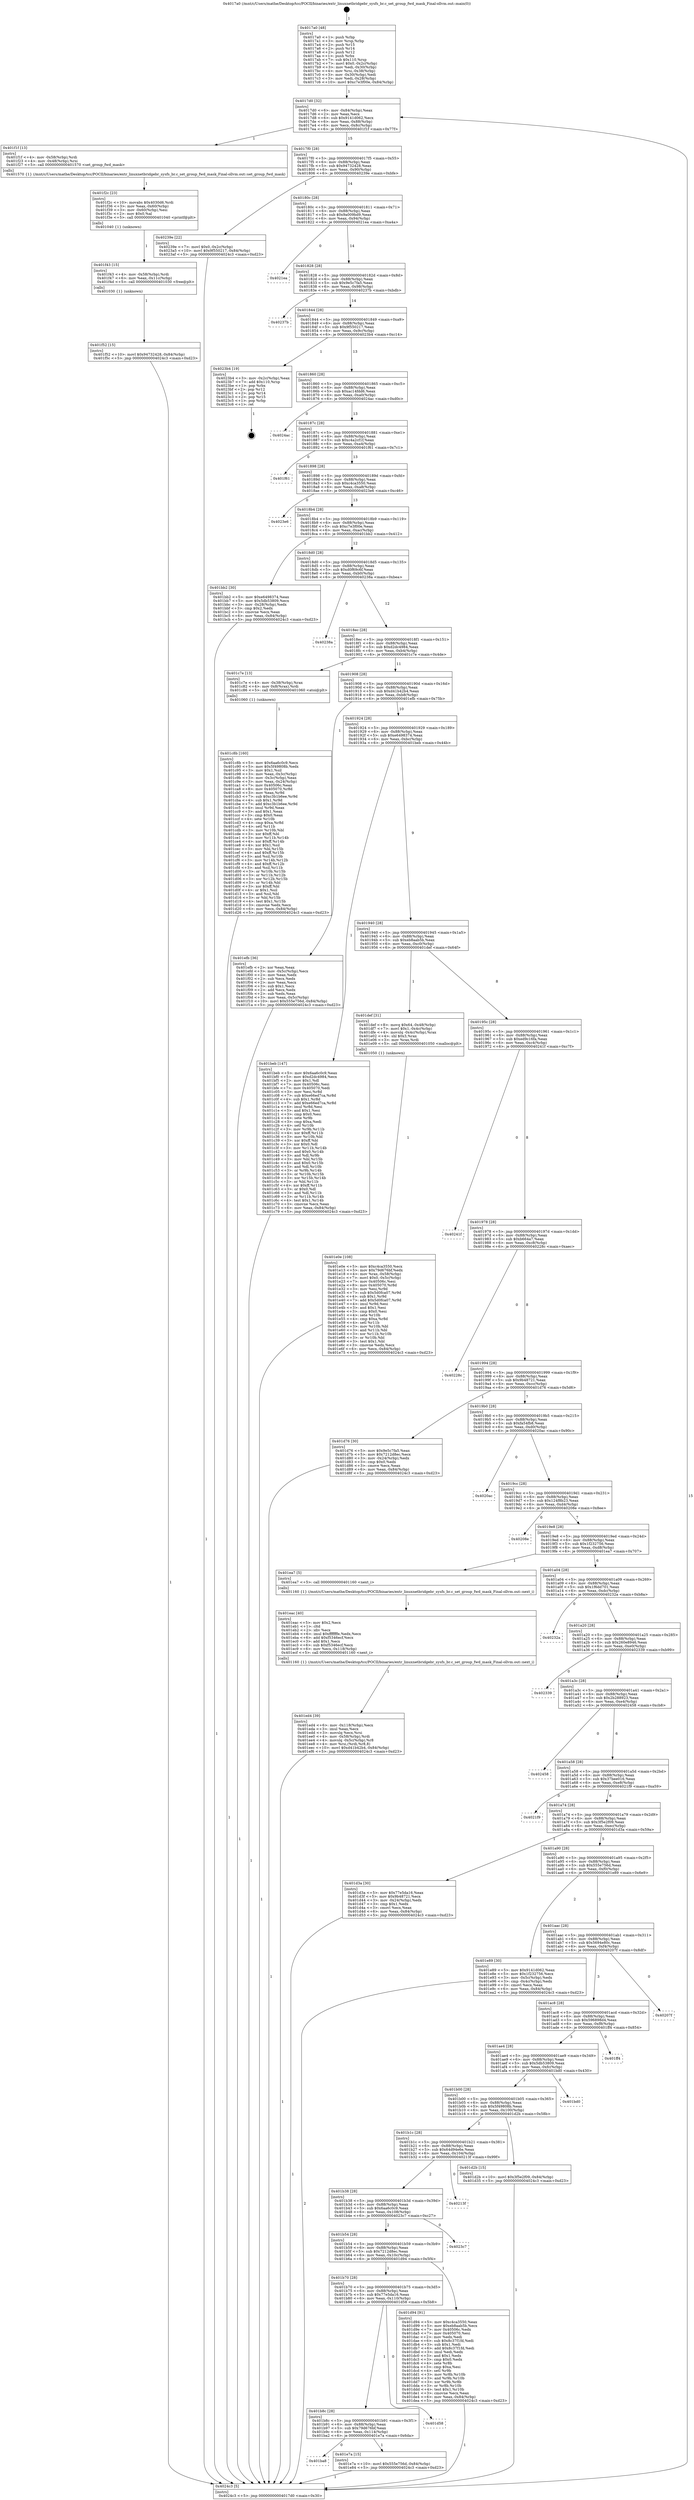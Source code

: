digraph "0x4017a0" {
  label = "0x4017a0 (/mnt/c/Users/mathe/Desktop/tcc/POCII/binaries/extr_linuxnetbridgebr_sysfs_br.c_set_group_fwd_mask_Final-ollvm.out::main(0))"
  labelloc = "t"
  node[shape=record]

  Entry [label="",width=0.3,height=0.3,shape=circle,fillcolor=black,style=filled]
  "0x4017d0" [label="{
     0x4017d0 [32]\l
     | [instrs]\l
     &nbsp;&nbsp;0x4017d0 \<+6\>: mov -0x84(%rbp),%eax\l
     &nbsp;&nbsp;0x4017d6 \<+2\>: mov %eax,%ecx\l
     &nbsp;&nbsp;0x4017d8 \<+6\>: sub $0x9141d062,%ecx\l
     &nbsp;&nbsp;0x4017de \<+6\>: mov %eax,-0x88(%rbp)\l
     &nbsp;&nbsp;0x4017e4 \<+6\>: mov %ecx,-0x8c(%rbp)\l
     &nbsp;&nbsp;0x4017ea \<+6\>: je 0000000000401f1f \<main+0x77f\>\l
  }"]
  "0x401f1f" [label="{
     0x401f1f [13]\l
     | [instrs]\l
     &nbsp;&nbsp;0x401f1f \<+4\>: mov -0x58(%rbp),%rdi\l
     &nbsp;&nbsp;0x401f23 \<+4\>: mov -0x48(%rbp),%rsi\l
     &nbsp;&nbsp;0x401f27 \<+5\>: call 0000000000401570 \<set_group_fwd_mask\>\l
     | [calls]\l
     &nbsp;&nbsp;0x401570 \{1\} (/mnt/c/Users/mathe/Desktop/tcc/POCII/binaries/extr_linuxnetbridgebr_sysfs_br.c_set_group_fwd_mask_Final-ollvm.out::set_group_fwd_mask)\l
  }"]
  "0x4017f0" [label="{
     0x4017f0 [28]\l
     | [instrs]\l
     &nbsp;&nbsp;0x4017f0 \<+5\>: jmp 00000000004017f5 \<main+0x55\>\l
     &nbsp;&nbsp;0x4017f5 \<+6\>: mov -0x88(%rbp),%eax\l
     &nbsp;&nbsp;0x4017fb \<+5\>: sub $0x94732428,%eax\l
     &nbsp;&nbsp;0x401800 \<+6\>: mov %eax,-0x90(%rbp)\l
     &nbsp;&nbsp;0x401806 \<+6\>: je 000000000040239e \<main+0xbfe\>\l
  }"]
  Exit [label="",width=0.3,height=0.3,shape=circle,fillcolor=black,style=filled,peripheries=2]
  "0x40239e" [label="{
     0x40239e [22]\l
     | [instrs]\l
     &nbsp;&nbsp;0x40239e \<+7\>: movl $0x0,-0x2c(%rbp)\l
     &nbsp;&nbsp;0x4023a5 \<+10\>: movl $0x9f550217,-0x84(%rbp)\l
     &nbsp;&nbsp;0x4023af \<+5\>: jmp 00000000004024c3 \<main+0xd23\>\l
  }"]
  "0x40180c" [label="{
     0x40180c [28]\l
     | [instrs]\l
     &nbsp;&nbsp;0x40180c \<+5\>: jmp 0000000000401811 \<main+0x71\>\l
     &nbsp;&nbsp;0x401811 \<+6\>: mov -0x88(%rbp),%eax\l
     &nbsp;&nbsp;0x401817 \<+5\>: sub $0x9a009bd9,%eax\l
     &nbsp;&nbsp;0x40181c \<+6\>: mov %eax,-0x94(%rbp)\l
     &nbsp;&nbsp;0x401822 \<+6\>: je 00000000004021ea \<main+0xa4a\>\l
  }"]
  "0x401f52" [label="{
     0x401f52 [15]\l
     | [instrs]\l
     &nbsp;&nbsp;0x401f52 \<+10\>: movl $0x94732428,-0x84(%rbp)\l
     &nbsp;&nbsp;0x401f5c \<+5\>: jmp 00000000004024c3 \<main+0xd23\>\l
  }"]
  "0x4021ea" [label="{
     0x4021ea\l
  }", style=dashed]
  "0x401828" [label="{
     0x401828 [28]\l
     | [instrs]\l
     &nbsp;&nbsp;0x401828 \<+5\>: jmp 000000000040182d \<main+0x8d\>\l
     &nbsp;&nbsp;0x40182d \<+6\>: mov -0x88(%rbp),%eax\l
     &nbsp;&nbsp;0x401833 \<+5\>: sub $0x9e5c7fa5,%eax\l
     &nbsp;&nbsp;0x401838 \<+6\>: mov %eax,-0x98(%rbp)\l
     &nbsp;&nbsp;0x40183e \<+6\>: je 000000000040237b \<main+0xbdb\>\l
  }"]
  "0x401f43" [label="{
     0x401f43 [15]\l
     | [instrs]\l
     &nbsp;&nbsp;0x401f43 \<+4\>: mov -0x58(%rbp),%rdi\l
     &nbsp;&nbsp;0x401f47 \<+6\>: mov %eax,-0x11c(%rbp)\l
     &nbsp;&nbsp;0x401f4d \<+5\>: call 0000000000401030 \<free@plt\>\l
     | [calls]\l
     &nbsp;&nbsp;0x401030 \{1\} (unknown)\l
  }"]
  "0x40237b" [label="{
     0x40237b\l
  }", style=dashed]
  "0x401844" [label="{
     0x401844 [28]\l
     | [instrs]\l
     &nbsp;&nbsp;0x401844 \<+5\>: jmp 0000000000401849 \<main+0xa9\>\l
     &nbsp;&nbsp;0x401849 \<+6\>: mov -0x88(%rbp),%eax\l
     &nbsp;&nbsp;0x40184f \<+5\>: sub $0x9f550217,%eax\l
     &nbsp;&nbsp;0x401854 \<+6\>: mov %eax,-0x9c(%rbp)\l
     &nbsp;&nbsp;0x40185a \<+6\>: je 00000000004023b4 \<main+0xc14\>\l
  }"]
  "0x401f2c" [label="{
     0x401f2c [23]\l
     | [instrs]\l
     &nbsp;&nbsp;0x401f2c \<+10\>: movabs $0x4030d6,%rdi\l
     &nbsp;&nbsp;0x401f36 \<+3\>: mov %eax,-0x60(%rbp)\l
     &nbsp;&nbsp;0x401f39 \<+3\>: mov -0x60(%rbp),%esi\l
     &nbsp;&nbsp;0x401f3c \<+2\>: mov $0x0,%al\l
     &nbsp;&nbsp;0x401f3e \<+5\>: call 0000000000401040 \<printf@plt\>\l
     | [calls]\l
     &nbsp;&nbsp;0x401040 \{1\} (unknown)\l
  }"]
  "0x4023b4" [label="{
     0x4023b4 [19]\l
     | [instrs]\l
     &nbsp;&nbsp;0x4023b4 \<+3\>: mov -0x2c(%rbp),%eax\l
     &nbsp;&nbsp;0x4023b7 \<+7\>: add $0x110,%rsp\l
     &nbsp;&nbsp;0x4023be \<+1\>: pop %rbx\l
     &nbsp;&nbsp;0x4023bf \<+2\>: pop %r12\l
     &nbsp;&nbsp;0x4023c1 \<+2\>: pop %r14\l
     &nbsp;&nbsp;0x4023c3 \<+2\>: pop %r15\l
     &nbsp;&nbsp;0x4023c5 \<+1\>: pop %rbp\l
     &nbsp;&nbsp;0x4023c6 \<+1\>: ret\l
  }"]
  "0x401860" [label="{
     0x401860 [28]\l
     | [instrs]\l
     &nbsp;&nbsp;0x401860 \<+5\>: jmp 0000000000401865 \<main+0xc5\>\l
     &nbsp;&nbsp;0x401865 \<+6\>: mov -0x88(%rbp),%eax\l
     &nbsp;&nbsp;0x40186b \<+5\>: sub $0xac14fdd6,%eax\l
     &nbsp;&nbsp;0x401870 \<+6\>: mov %eax,-0xa0(%rbp)\l
     &nbsp;&nbsp;0x401876 \<+6\>: je 00000000004024ac \<main+0xd0c\>\l
  }"]
  "0x401ed4" [label="{
     0x401ed4 [39]\l
     | [instrs]\l
     &nbsp;&nbsp;0x401ed4 \<+6\>: mov -0x118(%rbp),%ecx\l
     &nbsp;&nbsp;0x401eda \<+3\>: imul %eax,%ecx\l
     &nbsp;&nbsp;0x401edd \<+3\>: movslq %ecx,%rsi\l
     &nbsp;&nbsp;0x401ee0 \<+4\>: mov -0x58(%rbp),%rdi\l
     &nbsp;&nbsp;0x401ee4 \<+4\>: movslq -0x5c(%rbp),%r8\l
     &nbsp;&nbsp;0x401ee8 \<+4\>: mov %rsi,(%rdi,%r8,8)\l
     &nbsp;&nbsp;0x401eec \<+10\>: movl $0xd41b42b4,-0x84(%rbp)\l
     &nbsp;&nbsp;0x401ef6 \<+5\>: jmp 00000000004024c3 \<main+0xd23\>\l
  }"]
  "0x4024ac" [label="{
     0x4024ac\l
  }", style=dashed]
  "0x40187c" [label="{
     0x40187c [28]\l
     | [instrs]\l
     &nbsp;&nbsp;0x40187c \<+5\>: jmp 0000000000401881 \<main+0xe1\>\l
     &nbsp;&nbsp;0x401881 \<+6\>: mov -0x88(%rbp),%eax\l
     &nbsp;&nbsp;0x401887 \<+5\>: sub $0xc4a2cf1f,%eax\l
     &nbsp;&nbsp;0x40188c \<+6\>: mov %eax,-0xa4(%rbp)\l
     &nbsp;&nbsp;0x401892 \<+6\>: je 0000000000401f61 \<main+0x7c1\>\l
  }"]
  "0x401eac" [label="{
     0x401eac [40]\l
     | [instrs]\l
     &nbsp;&nbsp;0x401eac \<+5\>: mov $0x2,%ecx\l
     &nbsp;&nbsp;0x401eb1 \<+1\>: cltd\l
     &nbsp;&nbsp;0x401eb2 \<+2\>: idiv %ecx\l
     &nbsp;&nbsp;0x401eb4 \<+6\>: imul $0xfffffffe,%edx,%ecx\l
     &nbsp;&nbsp;0x401eba \<+6\>: add $0xf5346ecf,%ecx\l
     &nbsp;&nbsp;0x401ec0 \<+3\>: add $0x1,%ecx\l
     &nbsp;&nbsp;0x401ec3 \<+6\>: sub $0xf5346ecf,%ecx\l
     &nbsp;&nbsp;0x401ec9 \<+6\>: mov %ecx,-0x118(%rbp)\l
     &nbsp;&nbsp;0x401ecf \<+5\>: call 0000000000401160 \<next_i\>\l
     | [calls]\l
     &nbsp;&nbsp;0x401160 \{1\} (/mnt/c/Users/mathe/Desktop/tcc/POCII/binaries/extr_linuxnetbridgebr_sysfs_br.c_set_group_fwd_mask_Final-ollvm.out::next_i)\l
  }"]
  "0x401f61" [label="{
     0x401f61\l
  }", style=dashed]
  "0x401898" [label="{
     0x401898 [28]\l
     | [instrs]\l
     &nbsp;&nbsp;0x401898 \<+5\>: jmp 000000000040189d \<main+0xfd\>\l
     &nbsp;&nbsp;0x40189d \<+6\>: mov -0x88(%rbp),%eax\l
     &nbsp;&nbsp;0x4018a3 \<+5\>: sub $0xc4ca3550,%eax\l
     &nbsp;&nbsp;0x4018a8 \<+6\>: mov %eax,-0xa8(%rbp)\l
     &nbsp;&nbsp;0x4018ae \<+6\>: je 00000000004023e6 \<main+0xc46\>\l
  }"]
  "0x401ba8" [label="{
     0x401ba8\l
  }", style=dashed]
  "0x4023e6" [label="{
     0x4023e6\l
  }", style=dashed]
  "0x4018b4" [label="{
     0x4018b4 [28]\l
     | [instrs]\l
     &nbsp;&nbsp;0x4018b4 \<+5\>: jmp 00000000004018b9 \<main+0x119\>\l
     &nbsp;&nbsp;0x4018b9 \<+6\>: mov -0x88(%rbp),%eax\l
     &nbsp;&nbsp;0x4018bf \<+5\>: sub $0xc7e3f00e,%eax\l
     &nbsp;&nbsp;0x4018c4 \<+6\>: mov %eax,-0xac(%rbp)\l
     &nbsp;&nbsp;0x4018ca \<+6\>: je 0000000000401bb2 \<main+0x412\>\l
  }"]
  "0x401e7a" [label="{
     0x401e7a [15]\l
     | [instrs]\l
     &nbsp;&nbsp;0x401e7a \<+10\>: movl $0x555e756d,-0x84(%rbp)\l
     &nbsp;&nbsp;0x401e84 \<+5\>: jmp 00000000004024c3 \<main+0xd23\>\l
  }"]
  "0x401bb2" [label="{
     0x401bb2 [30]\l
     | [instrs]\l
     &nbsp;&nbsp;0x401bb2 \<+5\>: mov $0xe6498374,%eax\l
     &nbsp;&nbsp;0x401bb7 \<+5\>: mov $0x5db53809,%ecx\l
     &nbsp;&nbsp;0x401bbc \<+3\>: mov -0x28(%rbp),%edx\l
     &nbsp;&nbsp;0x401bbf \<+3\>: cmp $0x2,%edx\l
     &nbsp;&nbsp;0x401bc2 \<+3\>: cmovne %ecx,%eax\l
     &nbsp;&nbsp;0x401bc5 \<+6\>: mov %eax,-0x84(%rbp)\l
     &nbsp;&nbsp;0x401bcb \<+5\>: jmp 00000000004024c3 \<main+0xd23\>\l
  }"]
  "0x4018d0" [label="{
     0x4018d0 [28]\l
     | [instrs]\l
     &nbsp;&nbsp;0x4018d0 \<+5\>: jmp 00000000004018d5 \<main+0x135\>\l
     &nbsp;&nbsp;0x4018d5 \<+6\>: mov -0x88(%rbp),%eax\l
     &nbsp;&nbsp;0x4018db \<+5\>: sub $0xd0f69c6f,%eax\l
     &nbsp;&nbsp;0x4018e0 \<+6\>: mov %eax,-0xb0(%rbp)\l
     &nbsp;&nbsp;0x4018e6 \<+6\>: je 000000000040238a \<main+0xbea\>\l
  }"]
  "0x4024c3" [label="{
     0x4024c3 [5]\l
     | [instrs]\l
     &nbsp;&nbsp;0x4024c3 \<+5\>: jmp 00000000004017d0 \<main+0x30\>\l
  }"]
  "0x4017a0" [label="{
     0x4017a0 [48]\l
     | [instrs]\l
     &nbsp;&nbsp;0x4017a0 \<+1\>: push %rbp\l
     &nbsp;&nbsp;0x4017a1 \<+3\>: mov %rsp,%rbp\l
     &nbsp;&nbsp;0x4017a4 \<+2\>: push %r15\l
     &nbsp;&nbsp;0x4017a6 \<+2\>: push %r14\l
     &nbsp;&nbsp;0x4017a8 \<+2\>: push %r12\l
     &nbsp;&nbsp;0x4017aa \<+1\>: push %rbx\l
     &nbsp;&nbsp;0x4017ab \<+7\>: sub $0x110,%rsp\l
     &nbsp;&nbsp;0x4017b2 \<+7\>: movl $0x0,-0x2c(%rbp)\l
     &nbsp;&nbsp;0x4017b9 \<+3\>: mov %edi,-0x30(%rbp)\l
     &nbsp;&nbsp;0x4017bc \<+4\>: mov %rsi,-0x38(%rbp)\l
     &nbsp;&nbsp;0x4017c0 \<+3\>: mov -0x30(%rbp),%edi\l
     &nbsp;&nbsp;0x4017c3 \<+3\>: mov %edi,-0x28(%rbp)\l
     &nbsp;&nbsp;0x4017c6 \<+10\>: movl $0xc7e3f00e,-0x84(%rbp)\l
  }"]
  "0x401b8c" [label="{
     0x401b8c [28]\l
     | [instrs]\l
     &nbsp;&nbsp;0x401b8c \<+5\>: jmp 0000000000401b91 \<main+0x3f1\>\l
     &nbsp;&nbsp;0x401b91 \<+6\>: mov -0x88(%rbp),%eax\l
     &nbsp;&nbsp;0x401b97 \<+5\>: sub $0x79d676bf,%eax\l
     &nbsp;&nbsp;0x401b9c \<+6\>: mov %eax,-0x114(%rbp)\l
     &nbsp;&nbsp;0x401ba2 \<+6\>: je 0000000000401e7a \<main+0x6da\>\l
  }"]
  "0x40238a" [label="{
     0x40238a\l
  }", style=dashed]
  "0x4018ec" [label="{
     0x4018ec [28]\l
     | [instrs]\l
     &nbsp;&nbsp;0x4018ec \<+5\>: jmp 00000000004018f1 \<main+0x151\>\l
     &nbsp;&nbsp;0x4018f1 \<+6\>: mov -0x88(%rbp),%eax\l
     &nbsp;&nbsp;0x4018f7 \<+5\>: sub $0xd2dc4984,%eax\l
     &nbsp;&nbsp;0x4018fc \<+6\>: mov %eax,-0xb4(%rbp)\l
     &nbsp;&nbsp;0x401902 \<+6\>: je 0000000000401c7e \<main+0x4de\>\l
  }"]
  "0x401d58" [label="{
     0x401d58\l
  }", style=dashed]
  "0x401c7e" [label="{
     0x401c7e [13]\l
     | [instrs]\l
     &nbsp;&nbsp;0x401c7e \<+4\>: mov -0x38(%rbp),%rax\l
     &nbsp;&nbsp;0x401c82 \<+4\>: mov 0x8(%rax),%rdi\l
     &nbsp;&nbsp;0x401c86 \<+5\>: call 0000000000401060 \<atoi@plt\>\l
     | [calls]\l
     &nbsp;&nbsp;0x401060 \{1\} (unknown)\l
  }"]
  "0x401908" [label="{
     0x401908 [28]\l
     | [instrs]\l
     &nbsp;&nbsp;0x401908 \<+5\>: jmp 000000000040190d \<main+0x16d\>\l
     &nbsp;&nbsp;0x40190d \<+6\>: mov -0x88(%rbp),%eax\l
     &nbsp;&nbsp;0x401913 \<+5\>: sub $0xd41b42b4,%eax\l
     &nbsp;&nbsp;0x401918 \<+6\>: mov %eax,-0xb8(%rbp)\l
     &nbsp;&nbsp;0x40191e \<+6\>: je 0000000000401efb \<main+0x75b\>\l
  }"]
  "0x401e0e" [label="{
     0x401e0e [108]\l
     | [instrs]\l
     &nbsp;&nbsp;0x401e0e \<+5\>: mov $0xc4ca3550,%ecx\l
     &nbsp;&nbsp;0x401e13 \<+5\>: mov $0x79d676bf,%edx\l
     &nbsp;&nbsp;0x401e18 \<+4\>: mov %rax,-0x58(%rbp)\l
     &nbsp;&nbsp;0x401e1c \<+7\>: movl $0x0,-0x5c(%rbp)\l
     &nbsp;&nbsp;0x401e23 \<+7\>: mov 0x40506c,%esi\l
     &nbsp;&nbsp;0x401e2a \<+8\>: mov 0x405070,%r8d\l
     &nbsp;&nbsp;0x401e32 \<+3\>: mov %esi,%r9d\l
     &nbsp;&nbsp;0x401e35 \<+7\>: sub $0x5d0fca07,%r9d\l
     &nbsp;&nbsp;0x401e3c \<+4\>: sub $0x1,%r9d\l
     &nbsp;&nbsp;0x401e40 \<+7\>: add $0x5d0fca07,%r9d\l
     &nbsp;&nbsp;0x401e47 \<+4\>: imul %r9d,%esi\l
     &nbsp;&nbsp;0x401e4b \<+3\>: and $0x1,%esi\l
     &nbsp;&nbsp;0x401e4e \<+3\>: cmp $0x0,%esi\l
     &nbsp;&nbsp;0x401e51 \<+4\>: sete %r10b\l
     &nbsp;&nbsp;0x401e55 \<+4\>: cmp $0xa,%r8d\l
     &nbsp;&nbsp;0x401e59 \<+4\>: setl %r11b\l
     &nbsp;&nbsp;0x401e5d \<+3\>: mov %r10b,%bl\l
     &nbsp;&nbsp;0x401e60 \<+3\>: and %r11b,%bl\l
     &nbsp;&nbsp;0x401e63 \<+3\>: xor %r11b,%r10b\l
     &nbsp;&nbsp;0x401e66 \<+3\>: or %r10b,%bl\l
     &nbsp;&nbsp;0x401e69 \<+3\>: test $0x1,%bl\l
     &nbsp;&nbsp;0x401e6c \<+3\>: cmovne %edx,%ecx\l
     &nbsp;&nbsp;0x401e6f \<+6\>: mov %ecx,-0x84(%rbp)\l
     &nbsp;&nbsp;0x401e75 \<+5\>: jmp 00000000004024c3 \<main+0xd23\>\l
  }"]
  "0x401efb" [label="{
     0x401efb [36]\l
     | [instrs]\l
     &nbsp;&nbsp;0x401efb \<+2\>: xor %eax,%eax\l
     &nbsp;&nbsp;0x401efd \<+3\>: mov -0x5c(%rbp),%ecx\l
     &nbsp;&nbsp;0x401f00 \<+2\>: mov %eax,%edx\l
     &nbsp;&nbsp;0x401f02 \<+2\>: sub %ecx,%edx\l
     &nbsp;&nbsp;0x401f04 \<+2\>: mov %eax,%ecx\l
     &nbsp;&nbsp;0x401f06 \<+3\>: sub $0x1,%ecx\l
     &nbsp;&nbsp;0x401f09 \<+2\>: add %ecx,%edx\l
     &nbsp;&nbsp;0x401f0b \<+2\>: sub %edx,%eax\l
     &nbsp;&nbsp;0x401f0d \<+3\>: mov %eax,-0x5c(%rbp)\l
     &nbsp;&nbsp;0x401f10 \<+10\>: movl $0x555e756d,-0x84(%rbp)\l
     &nbsp;&nbsp;0x401f1a \<+5\>: jmp 00000000004024c3 \<main+0xd23\>\l
  }"]
  "0x401924" [label="{
     0x401924 [28]\l
     | [instrs]\l
     &nbsp;&nbsp;0x401924 \<+5\>: jmp 0000000000401929 \<main+0x189\>\l
     &nbsp;&nbsp;0x401929 \<+6\>: mov -0x88(%rbp),%eax\l
     &nbsp;&nbsp;0x40192f \<+5\>: sub $0xe6498374,%eax\l
     &nbsp;&nbsp;0x401934 \<+6\>: mov %eax,-0xbc(%rbp)\l
     &nbsp;&nbsp;0x40193a \<+6\>: je 0000000000401beb \<main+0x44b\>\l
  }"]
  "0x401b70" [label="{
     0x401b70 [28]\l
     | [instrs]\l
     &nbsp;&nbsp;0x401b70 \<+5\>: jmp 0000000000401b75 \<main+0x3d5\>\l
     &nbsp;&nbsp;0x401b75 \<+6\>: mov -0x88(%rbp),%eax\l
     &nbsp;&nbsp;0x401b7b \<+5\>: sub $0x77e5da16,%eax\l
     &nbsp;&nbsp;0x401b80 \<+6\>: mov %eax,-0x110(%rbp)\l
     &nbsp;&nbsp;0x401b86 \<+6\>: je 0000000000401d58 \<main+0x5b8\>\l
  }"]
  "0x401beb" [label="{
     0x401beb [147]\l
     | [instrs]\l
     &nbsp;&nbsp;0x401beb \<+5\>: mov $0x6aa6c0c9,%eax\l
     &nbsp;&nbsp;0x401bf0 \<+5\>: mov $0xd2dc4984,%ecx\l
     &nbsp;&nbsp;0x401bf5 \<+2\>: mov $0x1,%dl\l
     &nbsp;&nbsp;0x401bf7 \<+7\>: mov 0x40506c,%esi\l
     &nbsp;&nbsp;0x401bfe \<+7\>: mov 0x405070,%edi\l
     &nbsp;&nbsp;0x401c05 \<+3\>: mov %esi,%r8d\l
     &nbsp;&nbsp;0x401c08 \<+7\>: sub $0xe66ed7ca,%r8d\l
     &nbsp;&nbsp;0x401c0f \<+4\>: sub $0x1,%r8d\l
     &nbsp;&nbsp;0x401c13 \<+7\>: add $0xe66ed7ca,%r8d\l
     &nbsp;&nbsp;0x401c1a \<+4\>: imul %r8d,%esi\l
     &nbsp;&nbsp;0x401c1e \<+3\>: and $0x1,%esi\l
     &nbsp;&nbsp;0x401c21 \<+3\>: cmp $0x0,%esi\l
     &nbsp;&nbsp;0x401c24 \<+4\>: sete %r9b\l
     &nbsp;&nbsp;0x401c28 \<+3\>: cmp $0xa,%edi\l
     &nbsp;&nbsp;0x401c2b \<+4\>: setl %r10b\l
     &nbsp;&nbsp;0x401c2f \<+3\>: mov %r9b,%r11b\l
     &nbsp;&nbsp;0x401c32 \<+4\>: xor $0xff,%r11b\l
     &nbsp;&nbsp;0x401c36 \<+3\>: mov %r10b,%bl\l
     &nbsp;&nbsp;0x401c39 \<+3\>: xor $0xff,%bl\l
     &nbsp;&nbsp;0x401c3c \<+3\>: xor $0x0,%dl\l
     &nbsp;&nbsp;0x401c3f \<+3\>: mov %r11b,%r14b\l
     &nbsp;&nbsp;0x401c42 \<+4\>: and $0x0,%r14b\l
     &nbsp;&nbsp;0x401c46 \<+3\>: and %dl,%r9b\l
     &nbsp;&nbsp;0x401c49 \<+3\>: mov %bl,%r15b\l
     &nbsp;&nbsp;0x401c4c \<+4\>: and $0x0,%r15b\l
     &nbsp;&nbsp;0x401c50 \<+3\>: and %dl,%r10b\l
     &nbsp;&nbsp;0x401c53 \<+3\>: or %r9b,%r14b\l
     &nbsp;&nbsp;0x401c56 \<+3\>: or %r10b,%r15b\l
     &nbsp;&nbsp;0x401c59 \<+3\>: xor %r15b,%r14b\l
     &nbsp;&nbsp;0x401c5c \<+3\>: or %bl,%r11b\l
     &nbsp;&nbsp;0x401c5f \<+4\>: xor $0xff,%r11b\l
     &nbsp;&nbsp;0x401c63 \<+3\>: or $0x0,%dl\l
     &nbsp;&nbsp;0x401c66 \<+3\>: and %dl,%r11b\l
     &nbsp;&nbsp;0x401c69 \<+3\>: or %r11b,%r14b\l
     &nbsp;&nbsp;0x401c6c \<+4\>: test $0x1,%r14b\l
     &nbsp;&nbsp;0x401c70 \<+3\>: cmovne %ecx,%eax\l
     &nbsp;&nbsp;0x401c73 \<+6\>: mov %eax,-0x84(%rbp)\l
     &nbsp;&nbsp;0x401c79 \<+5\>: jmp 00000000004024c3 \<main+0xd23\>\l
  }"]
  "0x401940" [label="{
     0x401940 [28]\l
     | [instrs]\l
     &nbsp;&nbsp;0x401940 \<+5\>: jmp 0000000000401945 \<main+0x1a5\>\l
     &nbsp;&nbsp;0x401945 \<+6\>: mov -0x88(%rbp),%eax\l
     &nbsp;&nbsp;0x40194b \<+5\>: sub $0xeb8aab5b,%eax\l
     &nbsp;&nbsp;0x401950 \<+6\>: mov %eax,-0xc0(%rbp)\l
     &nbsp;&nbsp;0x401956 \<+6\>: je 0000000000401def \<main+0x64f\>\l
  }"]
  "0x401c8b" [label="{
     0x401c8b [160]\l
     | [instrs]\l
     &nbsp;&nbsp;0x401c8b \<+5\>: mov $0x6aa6c0c9,%ecx\l
     &nbsp;&nbsp;0x401c90 \<+5\>: mov $0x5f49808b,%edx\l
     &nbsp;&nbsp;0x401c95 \<+3\>: mov $0x1,%sil\l
     &nbsp;&nbsp;0x401c98 \<+3\>: mov %eax,-0x3c(%rbp)\l
     &nbsp;&nbsp;0x401c9b \<+3\>: mov -0x3c(%rbp),%eax\l
     &nbsp;&nbsp;0x401c9e \<+3\>: mov %eax,-0x24(%rbp)\l
     &nbsp;&nbsp;0x401ca1 \<+7\>: mov 0x40506c,%eax\l
     &nbsp;&nbsp;0x401ca8 \<+8\>: mov 0x405070,%r8d\l
     &nbsp;&nbsp;0x401cb0 \<+3\>: mov %eax,%r9d\l
     &nbsp;&nbsp;0x401cb3 \<+7\>: sub $0xc3b1b6ee,%r9d\l
     &nbsp;&nbsp;0x401cba \<+4\>: sub $0x1,%r9d\l
     &nbsp;&nbsp;0x401cbe \<+7\>: add $0xc3b1b6ee,%r9d\l
     &nbsp;&nbsp;0x401cc5 \<+4\>: imul %r9d,%eax\l
     &nbsp;&nbsp;0x401cc9 \<+3\>: and $0x1,%eax\l
     &nbsp;&nbsp;0x401ccc \<+3\>: cmp $0x0,%eax\l
     &nbsp;&nbsp;0x401ccf \<+4\>: sete %r10b\l
     &nbsp;&nbsp;0x401cd3 \<+4\>: cmp $0xa,%r8d\l
     &nbsp;&nbsp;0x401cd7 \<+4\>: setl %r11b\l
     &nbsp;&nbsp;0x401cdb \<+3\>: mov %r10b,%bl\l
     &nbsp;&nbsp;0x401cde \<+3\>: xor $0xff,%bl\l
     &nbsp;&nbsp;0x401ce1 \<+3\>: mov %r11b,%r14b\l
     &nbsp;&nbsp;0x401ce4 \<+4\>: xor $0xff,%r14b\l
     &nbsp;&nbsp;0x401ce8 \<+4\>: xor $0x1,%sil\l
     &nbsp;&nbsp;0x401cec \<+3\>: mov %bl,%r15b\l
     &nbsp;&nbsp;0x401cef \<+4\>: and $0xff,%r15b\l
     &nbsp;&nbsp;0x401cf3 \<+3\>: and %sil,%r10b\l
     &nbsp;&nbsp;0x401cf6 \<+3\>: mov %r14b,%r12b\l
     &nbsp;&nbsp;0x401cf9 \<+4\>: and $0xff,%r12b\l
     &nbsp;&nbsp;0x401cfd \<+3\>: and %sil,%r11b\l
     &nbsp;&nbsp;0x401d00 \<+3\>: or %r10b,%r15b\l
     &nbsp;&nbsp;0x401d03 \<+3\>: or %r11b,%r12b\l
     &nbsp;&nbsp;0x401d06 \<+3\>: xor %r12b,%r15b\l
     &nbsp;&nbsp;0x401d09 \<+3\>: or %r14b,%bl\l
     &nbsp;&nbsp;0x401d0c \<+3\>: xor $0xff,%bl\l
     &nbsp;&nbsp;0x401d0f \<+4\>: or $0x1,%sil\l
     &nbsp;&nbsp;0x401d13 \<+3\>: and %sil,%bl\l
     &nbsp;&nbsp;0x401d16 \<+3\>: or %bl,%r15b\l
     &nbsp;&nbsp;0x401d19 \<+4\>: test $0x1,%r15b\l
     &nbsp;&nbsp;0x401d1d \<+3\>: cmovne %edx,%ecx\l
     &nbsp;&nbsp;0x401d20 \<+6\>: mov %ecx,-0x84(%rbp)\l
     &nbsp;&nbsp;0x401d26 \<+5\>: jmp 00000000004024c3 \<main+0xd23\>\l
  }"]
  "0x401d94" [label="{
     0x401d94 [91]\l
     | [instrs]\l
     &nbsp;&nbsp;0x401d94 \<+5\>: mov $0xc4ca3550,%eax\l
     &nbsp;&nbsp;0x401d99 \<+5\>: mov $0xeb8aab5b,%ecx\l
     &nbsp;&nbsp;0x401d9e \<+7\>: mov 0x40506c,%edx\l
     &nbsp;&nbsp;0x401da5 \<+7\>: mov 0x405070,%esi\l
     &nbsp;&nbsp;0x401dac \<+2\>: mov %edx,%edi\l
     &nbsp;&nbsp;0x401dae \<+6\>: sub $0x8c37f1fd,%edi\l
     &nbsp;&nbsp;0x401db4 \<+3\>: sub $0x1,%edi\l
     &nbsp;&nbsp;0x401db7 \<+6\>: add $0x8c37f1fd,%edi\l
     &nbsp;&nbsp;0x401dbd \<+3\>: imul %edi,%edx\l
     &nbsp;&nbsp;0x401dc0 \<+3\>: and $0x1,%edx\l
     &nbsp;&nbsp;0x401dc3 \<+3\>: cmp $0x0,%edx\l
     &nbsp;&nbsp;0x401dc6 \<+4\>: sete %r8b\l
     &nbsp;&nbsp;0x401dca \<+3\>: cmp $0xa,%esi\l
     &nbsp;&nbsp;0x401dcd \<+4\>: setl %r9b\l
     &nbsp;&nbsp;0x401dd1 \<+3\>: mov %r8b,%r10b\l
     &nbsp;&nbsp;0x401dd4 \<+3\>: and %r9b,%r10b\l
     &nbsp;&nbsp;0x401dd7 \<+3\>: xor %r9b,%r8b\l
     &nbsp;&nbsp;0x401dda \<+3\>: or %r8b,%r10b\l
     &nbsp;&nbsp;0x401ddd \<+4\>: test $0x1,%r10b\l
     &nbsp;&nbsp;0x401de1 \<+3\>: cmovne %ecx,%eax\l
     &nbsp;&nbsp;0x401de4 \<+6\>: mov %eax,-0x84(%rbp)\l
     &nbsp;&nbsp;0x401dea \<+5\>: jmp 00000000004024c3 \<main+0xd23\>\l
  }"]
  "0x401def" [label="{
     0x401def [31]\l
     | [instrs]\l
     &nbsp;&nbsp;0x401def \<+8\>: movq $0x64,-0x48(%rbp)\l
     &nbsp;&nbsp;0x401df7 \<+7\>: movl $0x1,-0x4c(%rbp)\l
     &nbsp;&nbsp;0x401dfe \<+4\>: movslq -0x4c(%rbp),%rax\l
     &nbsp;&nbsp;0x401e02 \<+4\>: shl $0x3,%rax\l
     &nbsp;&nbsp;0x401e06 \<+3\>: mov %rax,%rdi\l
     &nbsp;&nbsp;0x401e09 \<+5\>: call 0000000000401050 \<malloc@plt\>\l
     | [calls]\l
     &nbsp;&nbsp;0x401050 \{1\} (unknown)\l
  }"]
  "0x40195c" [label="{
     0x40195c [28]\l
     | [instrs]\l
     &nbsp;&nbsp;0x40195c \<+5\>: jmp 0000000000401961 \<main+0x1c1\>\l
     &nbsp;&nbsp;0x401961 \<+6\>: mov -0x88(%rbp),%eax\l
     &nbsp;&nbsp;0x401967 \<+5\>: sub $0xed9c16fa,%eax\l
     &nbsp;&nbsp;0x40196c \<+6\>: mov %eax,-0xc4(%rbp)\l
     &nbsp;&nbsp;0x401972 \<+6\>: je 000000000040241f \<main+0xc7f\>\l
  }"]
  "0x401b54" [label="{
     0x401b54 [28]\l
     | [instrs]\l
     &nbsp;&nbsp;0x401b54 \<+5\>: jmp 0000000000401b59 \<main+0x3b9\>\l
     &nbsp;&nbsp;0x401b59 \<+6\>: mov -0x88(%rbp),%eax\l
     &nbsp;&nbsp;0x401b5f \<+5\>: sub $0x7212d8ec,%eax\l
     &nbsp;&nbsp;0x401b64 \<+6\>: mov %eax,-0x10c(%rbp)\l
     &nbsp;&nbsp;0x401b6a \<+6\>: je 0000000000401d94 \<main+0x5f4\>\l
  }"]
  "0x40241f" [label="{
     0x40241f\l
  }", style=dashed]
  "0x401978" [label="{
     0x401978 [28]\l
     | [instrs]\l
     &nbsp;&nbsp;0x401978 \<+5\>: jmp 000000000040197d \<main+0x1dd\>\l
     &nbsp;&nbsp;0x40197d \<+6\>: mov -0x88(%rbp),%eax\l
     &nbsp;&nbsp;0x401983 \<+5\>: sub $0xb664a7,%eax\l
     &nbsp;&nbsp;0x401988 \<+6\>: mov %eax,-0xc8(%rbp)\l
     &nbsp;&nbsp;0x40198e \<+6\>: je 000000000040228c \<main+0xaec\>\l
  }"]
  "0x4023c7" [label="{
     0x4023c7\l
  }", style=dashed]
  "0x40228c" [label="{
     0x40228c\l
  }", style=dashed]
  "0x401994" [label="{
     0x401994 [28]\l
     | [instrs]\l
     &nbsp;&nbsp;0x401994 \<+5\>: jmp 0000000000401999 \<main+0x1f9\>\l
     &nbsp;&nbsp;0x401999 \<+6\>: mov -0x88(%rbp),%eax\l
     &nbsp;&nbsp;0x40199f \<+5\>: sub $0x9b48721,%eax\l
     &nbsp;&nbsp;0x4019a4 \<+6\>: mov %eax,-0xcc(%rbp)\l
     &nbsp;&nbsp;0x4019aa \<+6\>: je 0000000000401d76 \<main+0x5d6\>\l
  }"]
  "0x401b38" [label="{
     0x401b38 [28]\l
     | [instrs]\l
     &nbsp;&nbsp;0x401b38 \<+5\>: jmp 0000000000401b3d \<main+0x39d\>\l
     &nbsp;&nbsp;0x401b3d \<+6\>: mov -0x88(%rbp),%eax\l
     &nbsp;&nbsp;0x401b43 \<+5\>: sub $0x6aa6c0c9,%eax\l
     &nbsp;&nbsp;0x401b48 \<+6\>: mov %eax,-0x108(%rbp)\l
     &nbsp;&nbsp;0x401b4e \<+6\>: je 00000000004023c7 \<main+0xc27\>\l
  }"]
  "0x401d76" [label="{
     0x401d76 [30]\l
     | [instrs]\l
     &nbsp;&nbsp;0x401d76 \<+5\>: mov $0x9e5c7fa5,%eax\l
     &nbsp;&nbsp;0x401d7b \<+5\>: mov $0x7212d8ec,%ecx\l
     &nbsp;&nbsp;0x401d80 \<+3\>: mov -0x24(%rbp),%edx\l
     &nbsp;&nbsp;0x401d83 \<+3\>: cmp $0x0,%edx\l
     &nbsp;&nbsp;0x401d86 \<+3\>: cmove %ecx,%eax\l
     &nbsp;&nbsp;0x401d89 \<+6\>: mov %eax,-0x84(%rbp)\l
     &nbsp;&nbsp;0x401d8f \<+5\>: jmp 00000000004024c3 \<main+0xd23\>\l
  }"]
  "0x4019b0" [label="{
     0x4019b0 [28]\l
     | [instrs]\l
     &nbsp;&nbsp;0x4019b0 \<+5\>: jmp 00000000004019b5 \<main+0x215\>\l
     &nbsp;&nbsp;0x4019b5 \<+6\>: mov -0x88(%rbp),%eax\l
     &nbsp;&nbsp;0x4019bb \<+5\>: sub $0xfa54fb8,%eax\l
     &nbsp;&nbsp;0x4019c0 \<+6\>: mov %eax,-0xd0(%rbp)\l
     &nbsp;&nbsp;0x4019c6 \<+6\>: je 00000000004020ac \<main+0x90c\>\l
  }"]
  "0x40213f" [label="{
     0x40213f\l
  }", style=dashed]
  "0x4020ac" [label="{
     0x4020ac\l
  }", style=dashed]
  "0x4019cc" [label="{
     0x4019cc [28]\l
     | [instrs]\l
     &nbsp;&nbsp;0x4019cc \<+5\>: jmp 00000000004019d1 \<main+0x231\>\l
     &nbsp;&nbsp;0x4019d1 \<+6\>: mov -0x88(%rbp),%eax\l
     &nbsp;&nbsp;0x4019d7 \<+5\>: sub $0x124f8b23,%eax\l
     &nbsp;&nbsp;0x4019dc \<+6\>: mov %eax,-0xd4(%rbp)\l
     &nbsp;&nbsp;0x4019e2 \<+6\>: je 000000000040208e \<main+0x8ee\>\l
  }"]
  "0x401b1c" [label="{
     0x401b1c [28]\l
     | [instrs]\l
     &nbsp;&nbsp;0x401b1c \<+5\>: jmp 0000000000401b21 \<main+0x381\>\l
     &nbsp;&nbsp;0x401b21 \<+6\>: mov -0x88(%rbp),%eax\l
     &nbsp;&nbsp;0x401b27 \<+5\>: sub $0x64d94e6e,%eax\l
     &nbsp;&nbsp;0x401b2c \<+6\>: mov %eax,-0x104(%rbp)\l
     &nbsp;&nbsp;0x401b32 \<+6\>: je 000000000040213f \<main+0x99f\>\l
  }"]
  "0x40208e" [label="{
     0x40208e\l
  }", style=dashed]
  "0x4019e8" [label="{
     0x4019e8 [28]\l
     | [instrs]\l
     &nbsp;&nbsp;0x4019e8 \<+5\>: jmp 00000000004019ed \<main+0x24d\>\l
     &nbsp;&nbsp;0x4019ed \<+6\>: mov -0x88(%rbp),%eax\l
     &nbsp;&nbsp;0x4019f3 \<+5\>: sub $0x1f232756,%eax\l
     &nbsp;&nbsp;0x4019f8 \<+6\>: mov %eax,-0xd8(%rbp)\l
     &nbsp;&nbsp;0x4019fe \<+6\>: je 0000000000401ea7 \<main+0x707\>\l
  }"]
  "0x401d2b" [label="{
     0x401d2b [15]\l
     | [instrs]\l
     &nbsp;&nbsp;0x401d2b \<+10\>: movl $0x3f5e2f09,-0x84(%rbp)\l
     &nbsp;&nbsp;0x401d35 \<+5\>: jmp 00000000004024c3 \<main+0xd23\>\l
  }"]
  "0x401ea7" [label="{
     0x401ea7 [5]\l
     | [instrs]\l
     &nbsp;&nbsp;0x401ea7 \<+5\>: call 0000000000401160 \<next_i\>\l
     | [calls]\l
     &nbsp;&nbsp;0x401160 \{1\} (/mnt/c/Users/mathe/Desktop/tcc/POCII/binaries/extr_linuxnetbridgebr_sysfs_br.c_set_group_fwd_mask_Final-ollvm.out::next_i)\l
  }"]
  "0x401a04" [label="{
     0x401a04 [28]\l
     | [instrs]\l
     &nbsp;&nbsp;0x401a04 \<+5\>: jmp 0000000000401a09 \<main+0x269\>\l
     &nbsp;&nbsp;0x401a09 \<+6\>: mov -0x88(%rbp),%eax\l
     &nbsp;&nbsp;0x401a0f \<+5\>: sub $0x1f6dd701,%eax\l
     &nbsp;&nbsp;0x401a14 \<+6\>: mov %eax,-0xdc(%rbp)\l
     &nbsp;&nbsp;0x401a1a \<+6\>: je 000000000040232a \<main+0xb8a\>\l
  }"]
  "0x401b00" [label="{
     0x401b00 [28]\l
     | [instrs]\l
     &nbsp;&nbsp;0x401b00 \<+5\>: jmp 0000000000401b05 \<main+0x365\>\l
     &nbsp;&nbsp;0x401b05 \<+6\>: mov -0x88(%rbp),%eax\l
     &nbsp;&nbsp;0x401b0b \<+5\>: sub $0x5f49808b,%eax\l
     &nbsp;&nbsp;0x401b10 \<+6\>: mov %eax,-0x100(%rbp)\l
     &nbsp;&nbsp;0x401b16 \<+6\>: je 0000000000401d2b \<main+0x58b\>\l
  }"]
  "0x40232a" [label="{
     0x40232a\l
  }", style=dashed]
  "0x401a20" [label="{
     0x401a20 [28]\l
     | [instrs]\l
     &nbsp;&nbsp;0x401a20 \<+5\>: jmp 0000000000401a25 \<main+0x285\>\l
     &nbsp;&nbsp;0x401a25 \<+6\>: mov -0x88(%rbp),%eax\l
     &nbsp;&nbsp;0x401a2b \<+5\>: sub $0x260e8946,%eax\l
     &nbsp;&nbsp;0x401a30 \<+6\>: mov %eax,-0xe0(%rbp)\l
     &nbsp;&nbsp;0x401a36 \<+6\>: je 0000000000402339 \<main+0xb99\>\l
  }"]
  "0x401bd0" [label="{
     0x401bd0\l
  }", style=dashed]
  "0x402339" [label="{
     0x402339\l
  }", style=dashed]
  "0x401a3c" [label="{
     0x401a3c [28]\l
     | [instrs]\l
     &nbsp;&nbsp;0x401a3c \<+5\>: jmp 0000000000401a41 \<main+0x2a1\>\l
     &nbsp;&nbsp;0x401a41 \<+6\>: mov -0x88(%rbp),%eax\l
     &nbsp;&nbsp;0x401a47 \<+5\>: sub $0x2b288923,%eax\l
     &nbsp;&nbsp;0x401a4c \<+6\>: mov %eax,-0xe4(%rbp)\l
     &nbsp;&nbsp;0x401a52 \<+6\>: je 0000000000402458 \<main+0xcb8\>\l
  }"]
  "0x401ae4" [label="{
     0x401ae4 [28]\l
     | [instrs]\l
     &nbsp;&nbsp;0x401ae4 \<+5\>: jmp 0000000000401ae9 \<main+0x349\>\l
     &nbsp;&nbsp;0x401ae9 \<+6\>: mov -0x88(%rbp),%eax\l
     &nbsp;&nbsp;0x401aef \<+5\>: sub $0x5db53809,%eax\l
     &nbsp;&nbsp;0x401af4 \<+6\>: mov %eax,-0xfc(%rbp)\l
     &nbsp;&nbsp;0x401afa \<+6\>: je 0000000000401bd0 \<main+0x430\>\l
  }"]
  "0x402458" [label="{
     0x402458\l
  }", style=dashed]
  "0x401a58" [label="{
     0x401a58 [28]\l
     | [instrs]\l
     &nbsp;&nbsp;0x401a58 \<+5\>: jmp 0000000000401a5d \<main+0x2bd\>\l
     &nbsp;&nbsp;0x401a5d \<+6\>: mov -0x88(%rbp),%eax\l
     &nbsp;&nbsp;0x401a63 \<+5\>: sub $0x37bee016,%eax\l
     &nbsp;&nbsp;0x401a68 \<+6\>: mov %eax,-0xe8(%rbp)\l
     &nbsp;&nbsp;0x401a6e \<+6\>: je 00000000004021f9 \<main+0xa59\>\l
  }"]
  "0x401ff4" [label="{
     0x401ff4\l
  }", style=dashed]
  "0x4021f9" [label="{
     0x4021f9\l
  }", style=dashed]
  "0x401a74" [label="{
     0x401a74 [28]\l
     | [instrs]\l
     &nbsp;&nbsp;0x401a74 \<+5\>: jmp 0000000000401a79 \<main+0x2d9\>\l
     &nbsp;&nbsp;0x401a79 \<+6\>: mov -0x88(%rbp),%eax\l
     &nbsp;&nbsp;0x401a7f \<+5\>: sub $0x3f5e2f09,%eax\l
     &nbsp;&nbsp;0x401a84 \<+6\>: mov %eax,-0xec(%rbp)\l
     &nbsp;&nbsp;0x401a8a \<+6\>: je 0000000000401d3a \<main+0x59a\>\l
  }"]
  "0x401ac8" [label="{
     0x401ac8 [28]\l
     | [instrs]\l
     &nbsp;&nbsp;0x401ac8 \<+5\>: jmp 0000000000401acd \<main+0x32d\>\l
     &nbsp;&nbsp;0x401acd \<+6\>: mov -0x88(%rbp),%eax\l
     &nbsp;&nbsp;0x401ad3 \<+5\>: sub $0x596898d4,%eax\l
     &nbsp;&nbsp;0x401ad8 \<+6\>: mov %eax,-0xf8(%rbp)\l
     &nbsp;&nbsp;0x401ade \<+6\>: je 0000000000401ff4 \<main+0x854\>\l
  }"]
  "0x401d3a" [label="{
     0x401d3a [30]\l
     | [instrs]\l
     &nbsp;&nbsp;0x401d3a \<+5\>: mov $0x77e5da16,%eax\l
     &nbsp;&nbsp;0x401d3f \<+5\>: mov $0x9b48721,%ecx\l
     &nbsp;&nbsp;0x401d44 \<+3\>: mov -0x24(%rbp),%edx\l
     &nbsp;&nbsp;0x401d47 \<+3\>: cmp $0x1,%edx\l
     &nbsp;&nbsp;0x401d4a \<+3\>: cmovl %ecx,%eax\l
     &nbsp;&nbsp;0x401d4d \<+6\>: mov %eax,-0x84(%rbp)\l
     &nbsp;&nbsp;0x401d53 \<+5\>: jmp 00000000004024c3 \<main+0xd23\>\l
  }"]
  "0x401a90" [label="{
     0x401a90 [28]\l
     | [instrs]\l
     &nbsp;&nbsp;0x401a90 \<+5\>: jmp 0000000000401a95 \<main+0x2f5\>\l
     &nbsp;&nbsp;0x401a95 \<+6\>: mov -0x88(%rbp),%eax\l
     &nbsp;&nbsp;0x401a9b \<+5\>: sub $0x555e756d,%eax\l
     &nbsp;&nbsp;0x401aa0 \<+6\>: mov %eax,-0xf0(%rbp)\l
     &nbsp;&nbsp;0x401aa6 \<+6\>: je 0000000000401e89 \<main+0x6e9\>\l
  }"]
  "0x40207f" [label="{
     0x40207f\l
  }", style=dashed]
  "0x401e89" [label="{
     0x401e89 [30]\l
     | [instrs]\l
     &nbsp;&nbsp;0x401e89 \<+5\>: mov $0x9141d062,%eax\l
     &nbsp;&nbsp;0x401e8e \<+5\>: mov $0x1f232756,%ecx\l
     &nbsp;&nbsp;0x401e93 \<+3\>: mov -0x5c(%rbp),%edx\l
     &nbsp;&nbsp;0x401e96 \<+3\>: cmp -0x4c(%rbp),%edx\l
     &nbsp;&nbsp;0x401e99 \<+3\>: cmovl %ecx,%eax\l
     &nbsp;&nbsp;0x401e9c \<+6\>: mov %eax,-0x84(%rbp)\l
     &nbsp;&nbsp;0x401ea2 \<+5\>: jmp 00000000004024c3 \<main+0xd23\>\l
  }"]
  "0x401aac" [label="{
     0x401aac [28]\l
     | [instrs]\l
     &nbsp;&nbsp;0x401aac \<+5\>: jmp 0000000000401ab1 \<main+0x311\>\l
     &nbsp;&nbsp;0x401ab1 \<+6\>: mov -0x88(%rbp),%eax\l
     &nbsp;&nbsp;0x401ab7 \<+5\>: sub $0x5694e80c,%eax\l
     &nbsp;&nbsp;0x401abc \<+6\>: mov %eax,-0xf4(%rbp)\l
     &nbsp;&nbsp;0x401ac2 \<+6\>: je 000000000040207f \<main+0x8df\>\l
  }"]
  Entry -> "0x4017a0" [label=" 1"]
  "0x4017d0" -> "0x401f1f" [label=" 1"]
  "0x4017d0" -> "0x4017f0" [label=" 15"]
  "0x4023b4" -> Exit [label=" 1"]
  "0x4017f0" -> "0x40239e" [label=" 1"]
  "0x4017f0" -> "0x40180c" [label=" 14"]
  "0x40239e" -> "0x4024c3" [label=" 1"]
  "0x40180c" -> "0x4021ea" [label=" 0"]
  "0x40180c" -> "0x401828" [label=" 14"]
  "0x401f52" -> "0x4024c3" [label=" 1"]
  "0x401828" -> "0x40237b" [label=" 0"]
  "0x401828" -> "0x401844" [label=" 14"]
  "0x401f43" -> "0x401f52" [label=" 1"]
  "0x401844" -> "0x4023b4" [label=" 1"]
  "0x401844" -> "0x401860" [label=" 13"]
  "0x401f2c" -> "0x401f43" [label=" 1"]
  "0x401860" -> "0x4024ac" [label=" 0"]
  "0x401860" -> "0x40187c" [label=" 13"]
  "0x401f1f" -> "0x401f2c" [label=" 1"]
  "0x40187c" -> "0x401f61" [label=" 0"]
  "0x40187c" -> "0x401898" [label=" 13"]
  "0x401efb" -> "0x4024c3" [label=" 1"]
  "0x401898" -> "0x4023e6" [label=" 0"]
  "0x401898" -> "0x4018b4" [label=" 13"]
  "0x401ed4" -> "0x4024c3" [label=" 1"]
  "0x4018b4" -> "0x401bb2" [label=" 1"]
  "0x4018b4" -> "0x4018d0" [label=" 12"]
  "0x401bb2" -> "0x4024c3" [label=" 1"]
  "0x4017a0" -> "0x4017d0" [label=" 1"]
  "0x4024c3" -> "0x4017d0" [label=" 15"]
  "0x401eac" -> "0x401ed4" [label=" 1"]
  "0x4018d0" -> "0x40238a" [label=" 0"]
  "0x4018d0" -> "0x4018ec" [label=" 12"]
  "0x401e89" -> "0x4024c3" [label=" 2"]
  "0x4018ec" -> "0x401c7e" [label=" 1"]
  "0x4018ec" -> "0x401908" [label=" 11"]
  "0x401e7a" -> "0x4024c3" [label=" 1"]
  "0x401908" -> "0x401efb" [label=" 1"]
  "0x401908" -> "0x401924" [label=" 10"]
  "0x401b8c" -> "0x401e7a" [label=" 1"]
  "0x401924" -> "0x401beb" [label=" 1"]
  "0x401924" -> "0x401940" [label=" 9"]
  "0x401beb" -> "0x4024c3" [label=" 1"]
  "0x401c7e" -> "0x401c8b" [label=" 1"]
  "0x401c8b" -> "0x4024c3" [label=" 1"]
  "0x401ea7" -> "0x401eac" [label=" 1"]
  "0x401940" -> "0x401def" [label=" 1"]
  "0x401940" -> "0x40195c" [label=" 8"]
  "0x401b70" -> "0x401b8c" [label=" 1"]
  "0x40195c" -> "0x40241f" [label=" 0"]
  "0x40195c" -> "0x401978" [label=" 8"]
  "0x401b8c" -> "0x401ba8" [label=" 0"]
  "0x401978" -> "0x40228c" [label=" 0"]
  "0x401978" -> "0x401994" [label=" 8"]
  "0x401e0e" -> "0x4024c3" [label=" 1"]
  "0x401994" -> "0x401d76" [label=" 1"]
  "0x401994" -> "0x4019b0" [label=" 7"]
  "0x401d94" -> "0x4024c3" [label=" 1"]
  "0x4019b0" -> "0x4020ac" [label=" 0"]
  "0x4019b0" -> "0x4019cc" [label=" 7"]
  "0x401b54" -> "0x401b70" [label=" 1"]
  "0x4019cc" -> "0x40208e" [label=" 0"]
  "0x4019cc" -> "0x4019e8" [label=" 7"]
  "0x401b70" -> "0x401d58" [label=" 0"]
  "0x4019e8" -> "0x401ea7" [label=" 1"]
  "0x4019e8" -> "0x401a04" [label=" 6"]
  "0x401b38" -> "0x401b54" [label=" 2"]
  "0x401a04" -> "0x40232a" [label=" 0"]
  "0x401a04" -> "0x401a20" [label=" 6"]
  "0x401def" -> "0x401e0e" [label=" 1"]
  "0x401a20" -> "0x402339" [label=" 0"]
  "0x401a20" -> "0x401a3c" [label=" 6"]
  "0x401b1c" -> "0x401b38" [label=" 2"]
  "0x401a3c" -> "0x402458" [label=" 0"]
  "0x401a3c" -> "0x401a58" [label=" 6"]
  "0x401b54" -> "0x401d94" [label=" 1"]
  "0x401a58" -> "0x4021f9" [label=" 0"]
  "0x401a58" -> "0x401a74" [label=" 6"]
  "0x401d76" -> "0x4024c3" [label=" 1"]
  "0x401a74" -> "0x401d3a" [label=" 1"]
  "0x401a74" -> "0x401a90" [label=" 5"]
  "0x401d2b" -> "0x4024c3" [label=" 1"]
  "0x401a90" -> "0x401e89" [label=" 2"]
  "0x401a90" -> "0x401aac" [label=" 3"]
  "0x401b00" -> "0x401b1c" [label=" 2"]
  "0x401aac" -> "0x40207f" [label=" 0"]
  "0x401aac" -> "0x401ac8" [label=" 3"]
  "0x401d3a" -> "0x4024c3" [label=" 1"]
  "0x401ac8" -> "0x401ff4" [label=" 0"]
  "0x401ac8" -> "0x401ae4" [label=" 3"]
  "0x401b1c" -> "0x40213f" [label=" 0"]
  "0x401ae4" -> "0x401bd0" [label=" 0"]
  "0x401ae4" -> "0x401b00" [label=" 3"]
  "0x401b38" -> "0x4023c7" [label=" 0"]
  "0x401b00" -> "0x401d2b" [label=" 1"]
}
